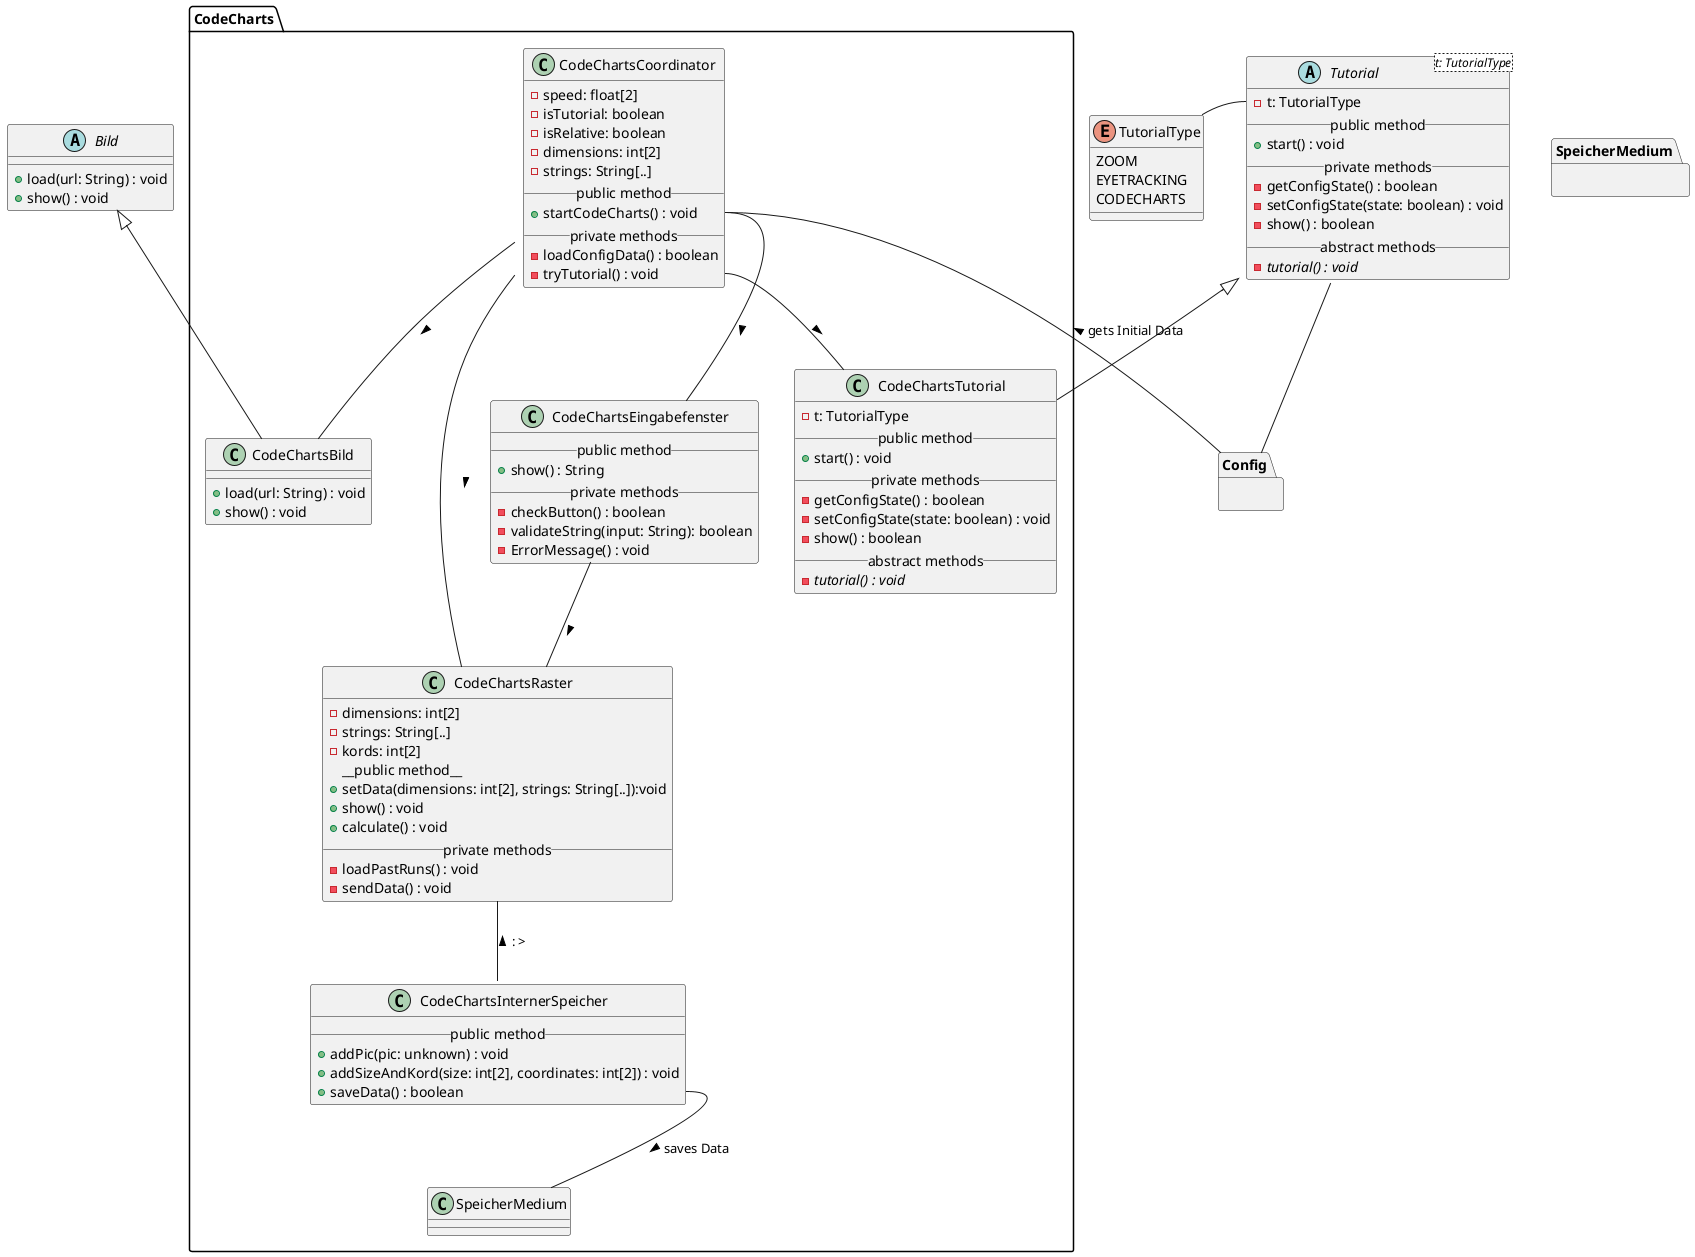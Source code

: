 @startuml code_charts
' skinparam backgroundColor transparent
'() System #DA70D5
top to bottom direction

' --- TUTORIAL ---
abstract Tutorial<t: TutorialType> {
  - t: TutorialType
  __public method__
  + start() : void
  __private methods__
  - getConfigState() : boolean
  - setConfigState(state: boolean) : void
  - show() : boolean
  __abstract methods__
  - {abstract} tutorial() : void
}

enum TutorialType {
  ZOOM
  EYETRACKING
  CODECHARTS
}

' Interaktionen
Tutorial::t -l- TutorialType
Tutorial -d- Config


' --- BILD ---

abstract Bild {
  + load(url: String) : void
  + show() : void
}

' === CODE CHARTS ===
package CodeCharts {

    ' CodeCharts Tutorial 
    class CodeChartsTutorial {
      - t: TutorialType
      __public method__
      + start() : void
      __private methods__
      - getConfigState() : boolean
      - setConfigState(state: boolean) : void
      - show() : boolean
      __abstract methods__
      - {abstract} tutorial() : void
    }
  
    ' CodeCharts Coordinator
    class CodeChartsCoordinator {
        - speed: float[2]
        - isTutorial: boolean
        - isRelative: boolean
        - dimensions: int[2]
        - strings: String[..]
        __public method__
        + startCodeCharts() : void
        __private methods__
        - loadConfigData() : boolean
        - tryTutorial() : void
    }

    ' CodeCharts Interner Speicher
    class CodeChartsInternerSpeicher {
        __public method__
        + addPic(pic: unknown) : void
        + addSizeAndKord(size: int[2], coordinates: int[2]) : void
        + saveData() : boolean
    }

    ' CodeCharts Bild
    class CodeChartsBild {
        ' Unsicher ob es sinnvoll ist das Bild vorzuladen
        + load(url: String) : void
        + show() : void
    }

    ' CodeCharts Raster
    class CodeChartsRaster {
        ' Unsicher ob es sinnvoll ist alle vorherigen Durchläufe auf einmal zu laden
        - dimensions: int[2]
        - strings: String[..]
        - kords: int[2]
        __public method__ 
        + setData(dimensions: int[2], strings: String[..]):void
        + show() : void
        + calculate() : void
        __private methods__
        - loadPastRuns() : void
        - sendData() : void
    }

    ' CodeCharts Eingabefenster
    class CodeChartsEingabefenster {
        __public method__
        + show() : String
        __private methods__
        - checkButton() : boolean
        - validateString(input: String): boolean
        - ErrorMessage() : void
    }


    ' Vererbungen
    Bild <|-d- CodeChartsBild
    Tutorial <|-d- CodeChartsTutorial

    ' Interaktionen
    ' Bild & Raster mehrere Anbindungen (startCodeCharts, loadConfigData)
    CodeChartsCoordinator -- CodeChartsBild : >
    CodeChartsCoordinator -- CodeChartsRaster : >
    CodeChartsCoordinator::startCodeCharts -- CodeChartsEingabefenster : >
    CodeChartsCoordinator::tryTutorial -- CodeChartsTutorial : >
    ' load & send Kante?
    CodeChartsRaster -- CodeChartsInternerSpeicher : < : >
    CodeChartsEingabefenster -- CodeChartsRaster : >



    ' Andere Module
    CodeChartsInternerSpeicher::saveData -- SpeicherMedium : > saves Data
    ' von startCodeCharts oder von loadConfigData
    CodeChartsCoordinator::startCodeCharts -- Config : < gets Initial Data
  
}

' Blackboxen / Andere Module
package Config {}

package SpeicherMedium {}

@enduml